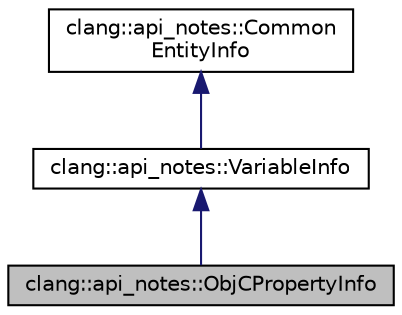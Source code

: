 digraph "clang::api_notes::ObjCPropertyInfo"
{
 // LATEX_PDF_SIZE
  bgcolor="transparent";
  edge [fontname="Helvetica",fontsize="10",labelfontname="Helvetica",labelfontsize="10"];
  node [fontname="Helvetica",fontsize="10",shape=record];
  Node1 [label="clang::api_notes::ObjCPropertyInfo",height=0.2,width=0.4,color="black", fillcolor="grey75", style="filled", fontcolor="black",tooltip="Describes API notes data for an Objective-C property."];
  Node2 -> Node1 [dir="back",color="midnightblue",fontsize="10",style="solid",fontname="Helvetica"];
  Node2 [label="clang::api_notes::VariableInfo",height=0.2,width=0.4,color="black",URL="$classclang_1_1api__notes_1_1VariableInfo.html",tooltip="API notes for a variable/property."];
  Node3 -> Node2 [dir="back",color="midnightblue",fontsize="10",style="solid",fontname="Helvetica"];
  Node3 [label="clang::api_notes::Common\lEntityInfo",height=0.2,width=0.4,color="black",URL="$classclang_1_1api__notes_1_1CommonEntityInfo.html",tooltip="Describes API notes data for any entity."];
}
